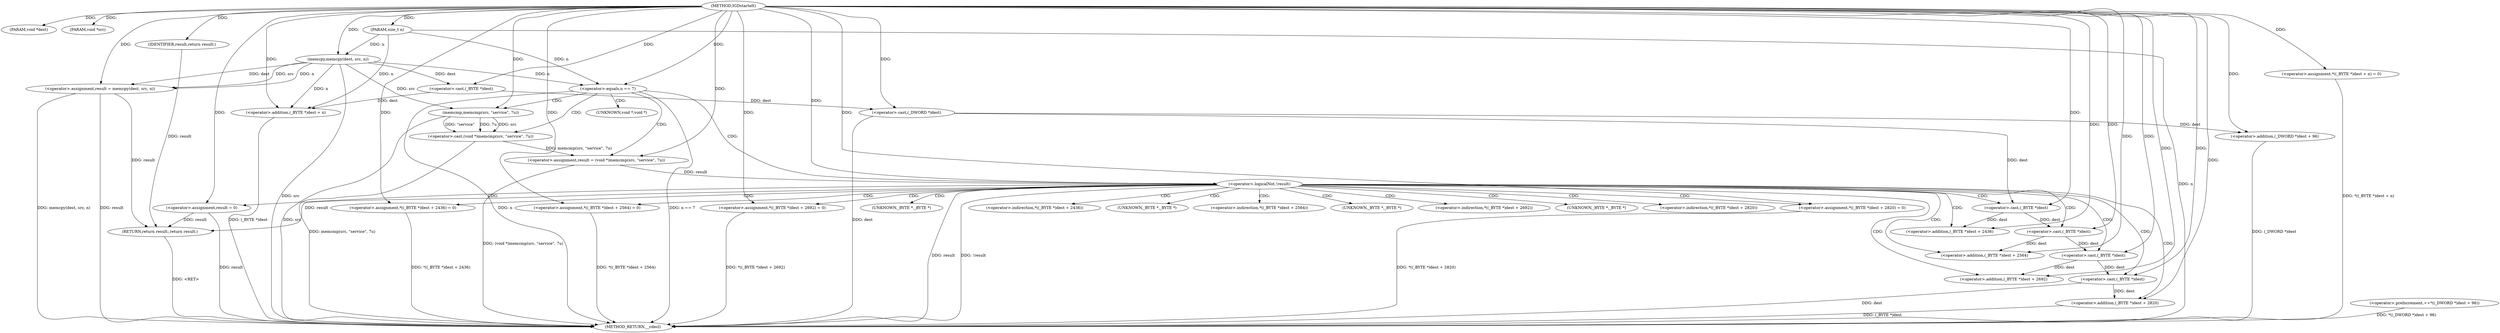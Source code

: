 digraph IGDstartelt {  
"1000102" [label = "(METHOD,IGDstartelt)" ]
"1000183" [label = "(METHOD_RETURN,__cdecl)" ]
"1000103" [label = "(PARAM,void *dest)" ]
"1000104" [label = "(PARAM,void *src)" ]
"1000105" [label = "(PARAM,size_t n)" ]
"1000108" [label = "(<operator>.assignment,result = memcpy(dest, src, n))" ]
"1000110" [label = "(memcpy,memcpy(dest, src, n))" ]
"1000114" [label = "(<operator>.assignment,*((_BYTE *)dest + n) = 0)" ]
"1000116" [label = "(<operator>.addition,(_BYTE *)dest + n)" ]
"1000117" [label = "(<operator>.cast,(_BYTE *)dest)" ]
"1000122" [label = "(<operator>.preIncrement,++*((_DWORD *)dest + 96))" ]
"1000124" [label = "(<operator>.addition,(_DWORD *)dest + 96)" ]
"1000125" [label = "(<operator>.cast,(_DWORD *)dest)" ]
"1000130" [label = "(<operator>.equals,n == 7)" ]
"1000134" [label = "(<operator>.assignment,result = (void *)memcmp(src, \"service\", 7u))" ]
"1000136" [label = "(<operator>.cast,(void *)memcmp(src, \"service\", 7u))" ]
"1000138" [label = "(memcmp,memcmp(src, \"service\", 7u))" ]
"1000143" [label = "(<operator>.logicalNot,!result)" ]
"1000146" [label = "(<operator>.assignment,result = 0)" ]
"1000149" [label = "(<operator>.assignment,*((_BYTE *)dest + 2436) = 0)" ]
"1000151" [label = "(<operator>.addition,(_BYTE *)dest + 2436)" ]
"1000152" [label = "(<operator>.cast,(_BYTE *)dest)" ]
"1000157" [label = "(<operator>.assignment,*((_BYTE *)dest + 2564) = 0)" ]
"1000159" [label = "(<operator>.addition,(_BYTE *)dest + 2564)" ]
"1000160" [label = "(<operator>.cast,(_BYTE *)dest)" ]
"1000165" [label = "(<operator>.assignment,*((_BYTE *)dest + 2692) = 0)" ]
"1000167" [label = "(<operator>.addition,(_BYTE *)dest + 2692)" ]
"1000168" [label = "(<operator>.cast,(_BYTE *)dest)" ]
"1000173" [label = "(<operator>.assignment,*((_BYTE *)dest + 2820) = 0)" ]
"1000175" [label = "(<operator>.addition,(_BYTE *)dest + 2820)" ]
"1000176" [label = "(<operator>.cast,(_BYTE *)dest)" ]
"1000181" [label = "(RETURN,return result;,return result;)" ]
"1000182" [label = "(IDENTIFIER,result,return result;)" ]
"1000137" [label = "(UNKNOWN,void *,void *)" ]
"1000150" [label = "(<operator>.indirection,*((_BYTE *)dest + 2436))" ]
"1000153" [label = "(UNKNOWN,_BYTE *,_BYTE *)" ]
"1000158" [label = "(<operator>.indirection,*((_BYTE *)dest + 2564))" ]
"1000161" [label = "(UNKNOWN,_BYTE *,_BYTE *)" ]
"1000166" [label = "(<operator>.indirection,*((_BYTE *)dest + 2692))" ]
"1000169" [label = "(UNKNOWN,_BYTE *,_BYTE *)" ]
"1000174" [label = "(<operator>.indirection,*((_BYTE *)dest + 2820))" ]
"1000177" [label = "(UNKNOWN,_BYTE *,_BYTE *)" ]
  "1000108" -> "1000183"  [ label = "DDG: memcpy(dest, src, n)"] 
  "1000146" -> "1000183"  [ label = "DDG: result"] 
  "1000136" -> "1000183"  [ label = "DDG: memcmp(src, \"service\", 7u)"] 
  "1000130" -> "1000183"  [ label = "DDG: n"] 
  "1000124" -> "1000183"  [ label = "DDG: (_DWORD *)dest"] 
  "1000175" -> "1000183"  [ label = "DDG: (_BYTE *)dest"] 
  "1000143" -> "1000183"  [ label = "DDG: result"] 
  "1000134" -> "1000183"  [ label = "DDG: (void *)memcmp(src, \"service\", 7u)"] 
  "1000143" -> "1000183"  [ label = "DDG: !result"] 
  "1000116" -> "1000183"  [ label = "DDG: (_BYTE *)dest"] 
  "1000125" -> "1000183"  [ label = "DDG: dest"] 
  "1000138" -> "1000183"  [ label = "DDG: src"] 
  "1000108" -> "1000183"  [ label = "DDG: result"] 
  "1000165" -> "1000183"  [ label = "DDG: *((_BYTE *)dest + 2692)"] 
  "1000173" -> "1000183"  [ label = "DDG: *((_BYTE *)dest + 2820)"] 
  "1000105" -> "1000183"  [ label = "DDG: n"] 
  "1000176" -> "1000183"  [ label = "DDG: dest"] 
  "1000130" -> "1000183"  [ label = "DDG: n == 7"] 
  "1000149" -> "1000183"  [ label = "DDG: *((_BYTE *)dest + 2436)"] 
  "1000157" -> "1000183"  [ label = "DDG: *((_BYTE *)dest + 2564)"] 
  "1000114" -> "1000183"  [ label = "DDG: *((_BYTE *)dest + n)"] 
  "1000110" -> "1000183"  [ label = "DDG: src"] 
  "1000122" -> "1000183"  [ label = "DDG: *((_DWORD *)dest + 96)"] 
  "1000181" -> "1000183"  [ label = "DDG: <RET>"] 
  "1000102" -> "1000103"  [ label = "DDG: "] 
  "1000102" -> "1000104"  [ label = "DDG: "] 
  "1000102" -> "1000105"  [ label = "DDG: "] 
  "1000110" -> "1000108"  [ label = "DDG: dest"] 
  "1000110" -> "1000108"  [ label = "DDG: src"] 
  "1000110" -> "1000108"  [ label = "DDG: n"] 
  "1000102" -> "1000108"  [ label = "DDG: "] 
  "1000102" -> "1000110"  [ label = "DDG: "] 
  "1000105" -> "1000110"  [ label = "DDG: n"] 
  "1000102" -> "1000114"  [ label = "DDG: "] 
  "1000117" -> "1000116"  [ label = "DDG: dest"] 
  "1000110" -> "1000117"  [ label = "DDG: dest"] 
  "1000102" -> "1000117"  [ label = "DDG: "] 
  "1000110" -> "1000116"  [ label = "DDG: n"] 
  "1000105" -> "1000116"  [ label = "DDG: n"] 
  "1000102" -> "1000116"  [ label = "DDG: "] 
  "1000125" -> "1000124"  [ label = "DDG: dest"] 
  "1000117" -> "1000125"  [ label = "DDG: dest"] 
  "1000102" -> "1000125"  [ label = "DDG: "] 
  "1000102" -> "1000124"  [ label = "DDG: "] 
  "1000105" -> "1000130"  [ label = "DDG: n"] 
  "1000102" -> "1000130"  [ label = "DDG: "] 
  "1000110" -> "1000130"  [ label = "DDG: n"] 
  "1000136" -> "1000134"  [ label = "DDG: memcmp(src, \"service\", 7u)"] 
  "1000102" -> "1000134"  [ label = "DDG: "] 
  "1000138" -> "1000136"  [ label = "DDG: src"] 
  "1000138" -> "1000136"  [ label = "DDG: \"service\""] 
  "1000138" -> "1000136"  [ label = "DDG: 7u"] 
  "1000110" -> "1000138"  [ label = "DDG: src"] 
  "1000102" -> "1000138"  [ label = "DDG: "] 
  "1000134" -> "1000143"  [ label = "DDG: result"] 
  "1000102" -> "1000143"  [ label = "DDG: "] 
  "1000102" -> "1000146"  [ label = "DDG: "] 
  "1000102" -> "1000149"  [ label = "DDG: "] 
  "1000152" -> "1000151"  [ label = "DDG: dest"] 
  "1000125" -> "1000152"  [ label = "DDG: dest"] 
  "1000102" -> "1000152"  [ label = "DDG: "] 
  "1000102" -> "1000151"  [ label = "DDG: "] 
  "1000102" -> "1000157"  [ label = "DDG: "] 
  "1000160" -> "1000159"  [ label = "DDG: dest"] 
  "1000152" -> "1000160"  [ label = "DDG: dest"] 
  "1000102" -> "1000160"  [ label = "DDG: "] 
  "1000102" -> "1000159"  [ label = "DDG: "] 
  "1000102" -> "1000165"  [ label = "DDG: "] 
  "1000168" -> "1000167"  [ label = "DDG: dest"] 
  "1000160" -> "1000168"  [ label = "DDG: dest"] 
  "1000102" -> "1000168"  [ label = "DDG: "] 
  "1000102" -> "1000167"  [ label = "DDG: "] 
  "1000102" -> "1000173"  [ label = "DDG: "] 
  "1000176" -> "1000175"  [ label = "DDG: dest"] 
  "1000168" -> "1000176"  [ label = "DDG: dest"] 
  "1000102" -> "1000176"  [ label = "DDG: "] 
  "1000102" -> "1000175"  [ label = "DDG: "] 
  "1000182" -> "1000181"  [ label = "DDG: result"] 
  "1000143" -> "1000181"  [ label = "DDG: result"] 
  "1000108" -> "1000181"  [ label = "DDG: result"] 
  "1000146" -> "1000181"  [ label = "DDG: result"] 
  "1000102" -> "1000182"  [ label = "DDG: "] 
  "1000130" -> "1000143"  [ label = "CDG: "] 
  "1000130" -> "1000138"  [ label = "CDG: "] 
  "1000130" -> "1000137"  [ label = "CDG: "] 
  "1000130" -> "1000136"  [ label = "CDG: "] 
  "1000130" -> "1000134"  [ label = "CDG: "] 
  "1000143" -> "1000176"  [ label = "CDG: "] 
  "1000143" -> "1000175"  [ label = "CDG: "] 
  "1000143" -> "1000174"  [ label = "CDG: "] 
  "1000143" -> "1000173"  [ label = "CDG: "] 
  "1000143" -> "1000169"  [ label = "CDG: "] 
  "1000143" -> "1000168"  [ label = "CDG: "] 
  "1000143" -> "1000167"  [ label = "CDG: "] 
  "1000143" -> "1000166"  [ label = "CDG: "] 
  "1000143" -> "1000165"  [ label = "CDG: "] 
  "1000143" -> "1000161"  [ label = "CDG: "] 
  "1000143" -> "1000177"  [ label = "CDG: "] 
  "1000143" -> "1000160"  [ label = "CDG: "] 
  "1000143" -> "1000159"  [ label = "CDG: "] 
  "1000143" -> "1000158"  [ label = "CDG: "] 
  "1000143" -> "1000157"  [ label = "CDG: "] 
  "1000143" -> "1000153"  [ label = "CDG: "] 
  "1000143" -> "1000152"  [ label = "CDG: "] 
  "1000143" -> "1000151"  [ label = "CDG: "] 
  "1000143" -> "1000150"  [ label = "CDG: "] 
  "1000143" -> "1000149"  [ label = "CDG: "] 
  "1000143" -> "1000146"  [ label = "CDG: "] 
}
